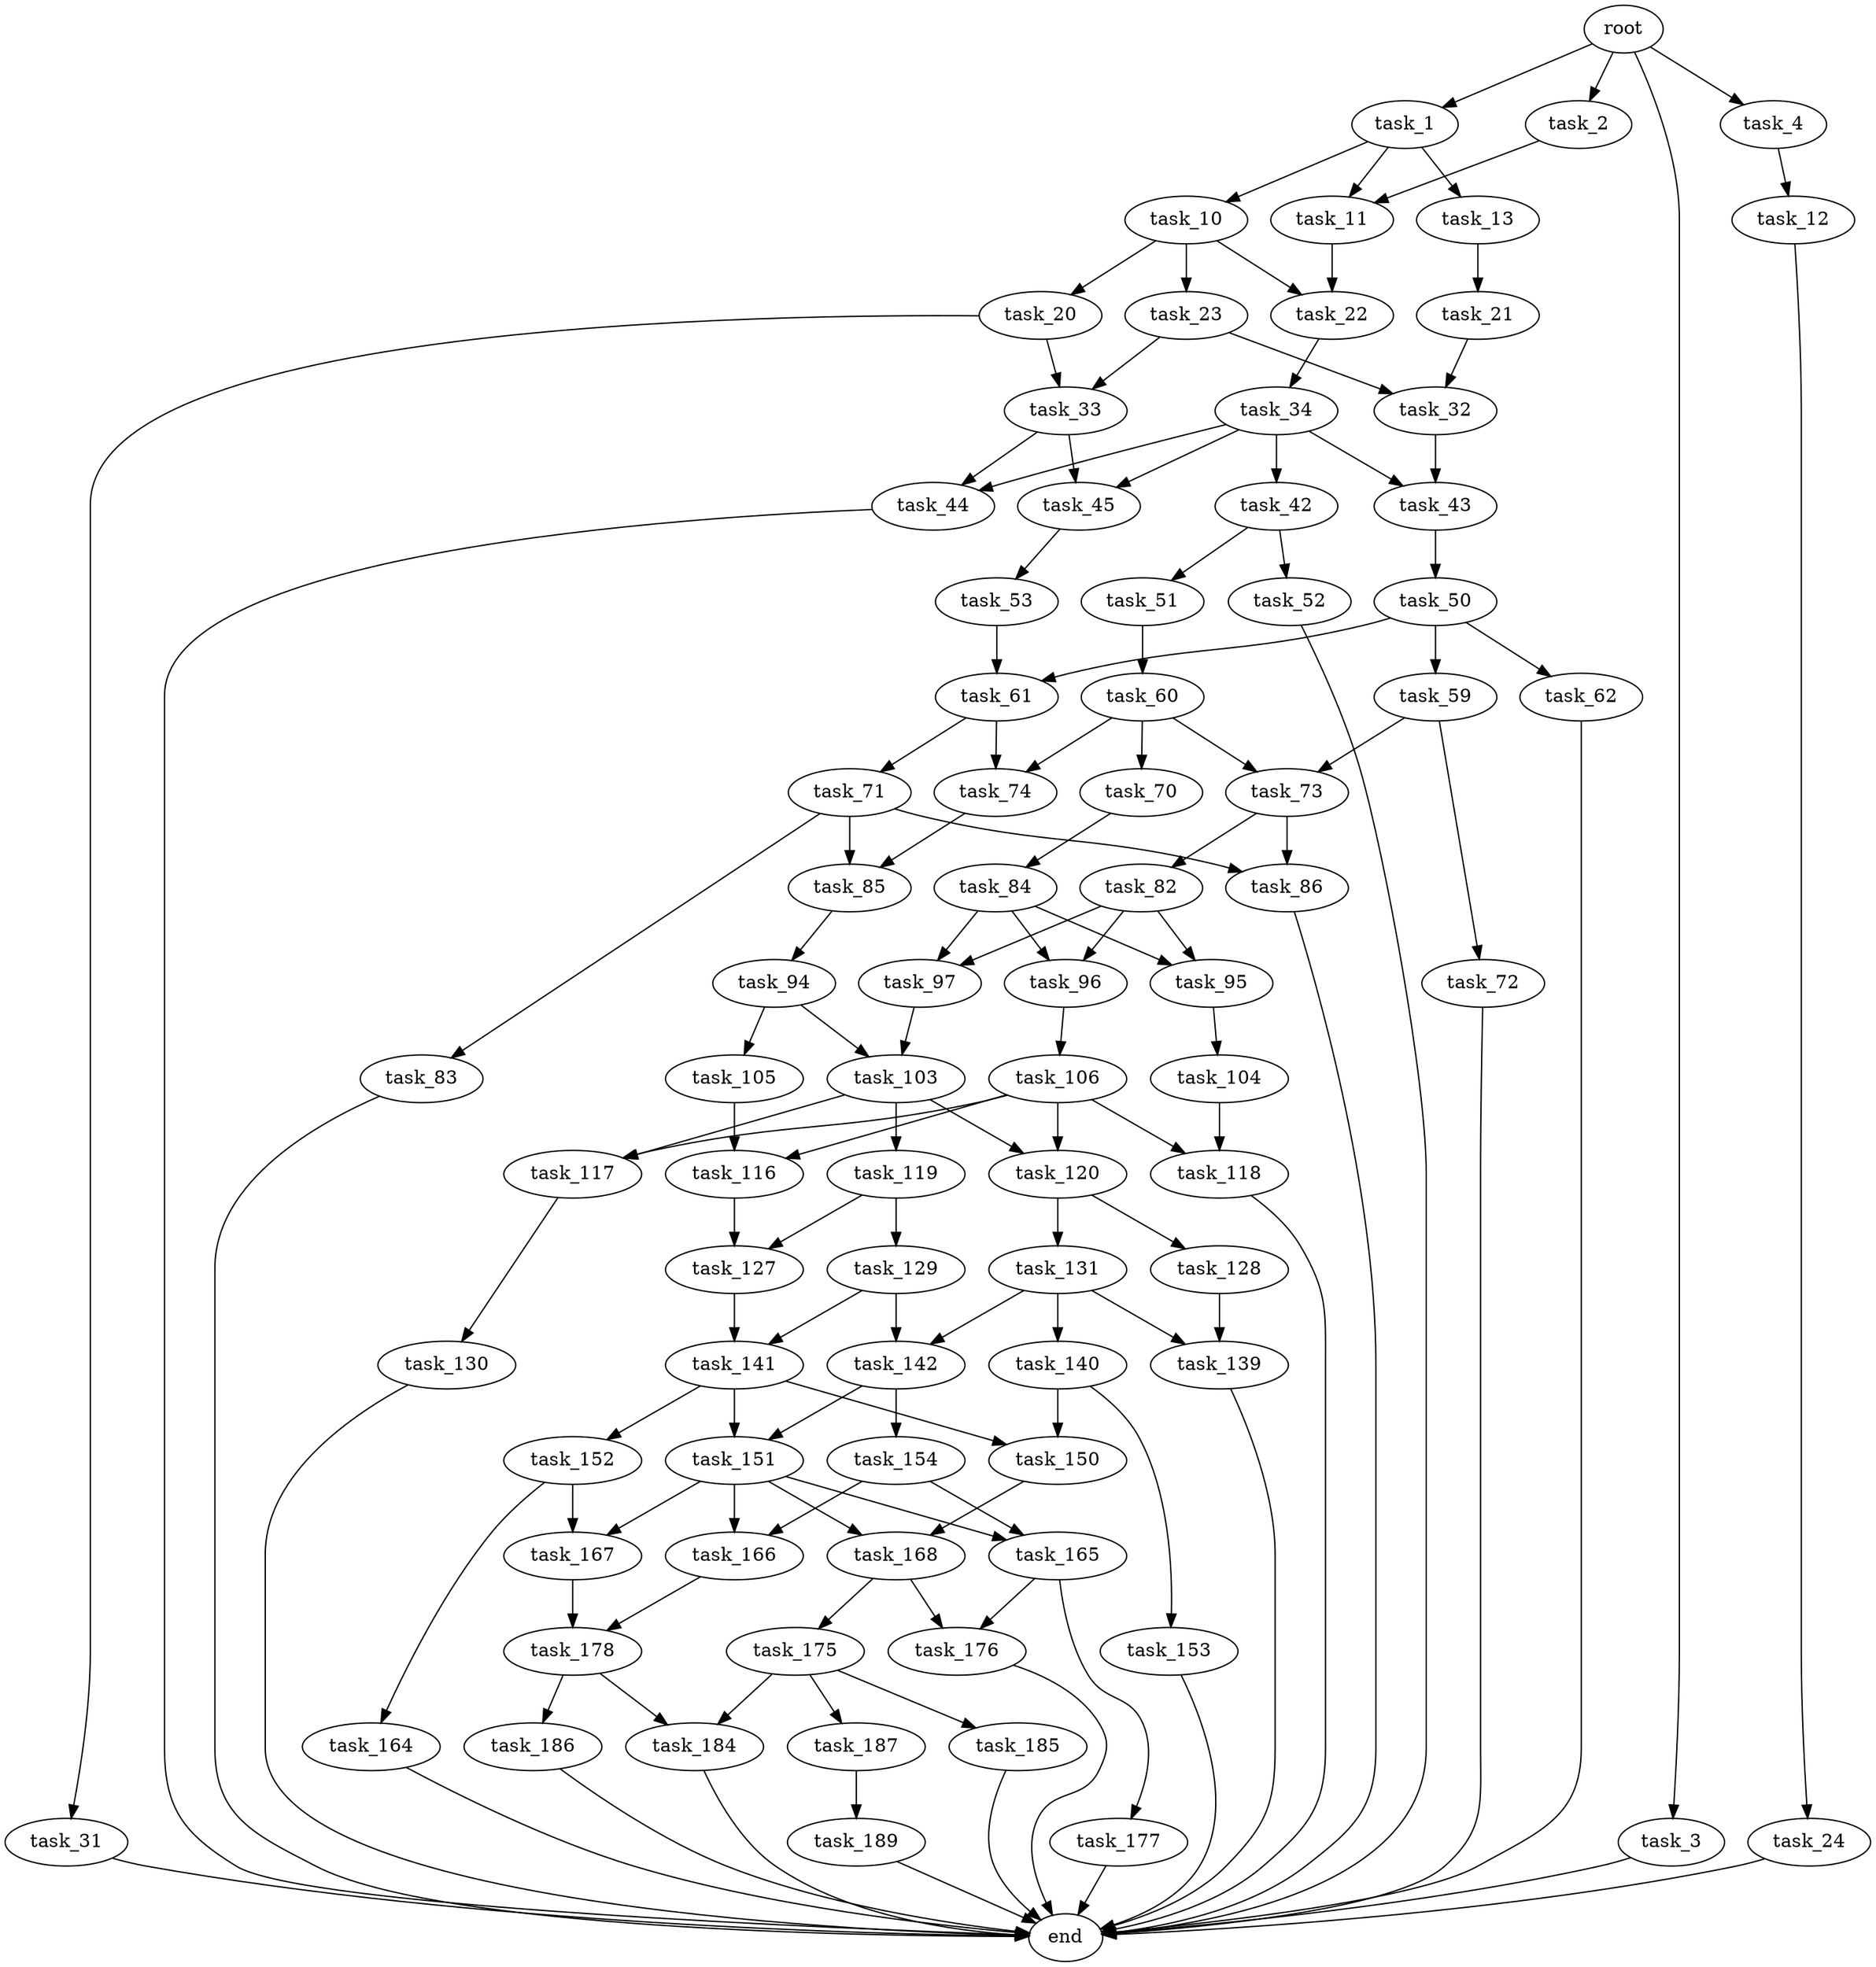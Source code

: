digraph G {
  root [size="0.000000"];
  task_1 [size="8589934592.000000"];
  task_2 [size="6864684622.000000"];
  task_3 [size="286970103.000000"];
  task_4 [size="21816667366.000000"];
  task_10 [size="9162043244.000000"];
  task_11 [size="53978777888.000000"];
  task_13 [size="134217728000.000000"];
  end [size="0.000000"];
  task_12 [size="661522804880.000000"];
  task_20 [size="9031256888.000000"];
  task_22 [size="103580524580.000000"];
  task_23 [size="317847530114.000000"];
  task_24 [size="782757789696.000000"];
  task_21 [size="19903945875.000000"];
  task_31 [size="361947566812.000000"];
  task_33 [size="3281377330.000000"];
  task_32 [size="2318013339.000000"];
  task_34 [size="320825705443.000000"];
  task_43 [size="581188962640.000000"];
  task_44 [size="782757789696.000000"];
  task_45 [size="21611542285.000000"];
  task_42 [size="782757789696.000000"];
  task_51 [size="526253505446.000000"];
  task_52 [size="782757789696.000000"];
  task_50 [size="466424030038.000000"];
  task_53 [size="20245988706.000000"];
  task_59 [size="782757789696.000000"];
  task_61 [size="549755813888.000000"];
  task_62 [size="529501136071.000000"];
  task_60 [size="112695574932.000000"];
  task_72 [size="5885090396.000000"];
  task_73 [size="1161016398.000000"];
  task_70 [size="224157439329.000000"];
  task_74 [size="1073741824000.000000"];
  task_71 [size="9387033766.000000"];
  task_84 [size="25577865148.000000"];
  task_83 [size="330015234889.000000"];
  task_85 [size="368293445632.000000"];
  task_86 [size="992766493997.000000"];
  task_82 [size="8563484701.000000"];
  task_95 [size="68719476736.000000"];
  task_96 [size="231928233984.000000"];
  task_97 [size="28991029248.000000"];
  task_94 [size="782757789696.000000"];
  task_103 [size="231928233984.000000"];
  task_105 [size="42354092921.000000"];
  task_104 [size="42719359862.000000"];
  task_106 [size="549755813888.000000"];
  task_117 [size="115123002620.000000"];
  task_119 [size="368293445632.000000"];
  task_120 [size="782757789696.000000"];
  task_118 [size="8589934592.000000"];
  task_116 [size="1073741824000.000000"];
  task_127 [size="4538917699.000000"];
  task_130 [size="549755813888.000000"];
  task_129 [size="1492932984.000000"];
  task_128 [size="89750291731.000000"];
  task_131 [size="4140693412.000000"];
  task_141 [size="463333478.000000"];
  task_139 [size="1111162981778.000000"];
  task_142 [size="884951898178.000000"];
  task_140 [size="6041799857.000000"];
  task_150 [size="29735796005.000000"];
  task_153 [size="569393407858.000000"];
  task_151 [size="3227686890.000000"];
  task_152 [size="386348363800.000000"];
  task_154 [size="8771675356.000000"];
  task_168 [size="9715304732.000000"];
  task_165 [size="223555688575.000000"];
  task_166 [size="8979297002.000000"];
  task_167 [size="18890582884.000000"];
  task_164 [size="318981270715.000000"];
  task_176 [size="122716197931.000000"];
  task_177 [size="368293445632.000000"];
  task_178 [size="237154685211.000000"];
  task_175 [size="145745574551.000000"];
  task_184 [size="469748513156.000000"];
  task_185 [size="22066040465.000000"];
  task_187 [size="28991029248.000000"];
  task_186 [size="549755813888.000000"];
  task_189 [size="21380114056.000000"];

  root -> task_1 [size="1.000000"];
  root -> task_2 [size="1.000000"];
  root -> task_3 [size="1.000000"];
  root -> task_4 [size="1.000000"];
  task_1 -> task_10 [size="33554432.000000"];
  task_1 -> task_11 [size="33554432.000000"];
  task_1 -> task_13 [size="33554432.000000"];
  task_2 -> task_11 [size="134217728.000000"];
  task_3 -> end [size="1.000000"];
  task_4 -> task_12 [size="838860800.000000"];
  task_10 -> task_20 [size="209715200.000000"];
  task_10 -> task_22 [size="209715200.000000"];
  task_10 -> task_23 [size="209715200.000000"];
  task_11 -> task_22 [size="75497472.000000"];
  task_13 -> task_21 [size="209715200.000000"];
  task_12 -> task_24 [size="411041792.000000"];
  task_20 -> task_31 [size="411041792.000000"];
  task_20 -> task_33 [size="411041792.000000"];
  task_22 -> task_34 [size="75497472.000000"];
  task_23 -> task_32 [size="411041792.000000"];
  task_23 -> task_33 [size="411041792.000000"];
  task_24 -> end [size="1.000000"];
  task_21 -> task_32 [size="33554432.000000"];
  task_31 -> end [size="1.000000"];
  task_33 -> task_44 [size="209715200.000000"];
  task_33 -> task_45 [size="209715200.000000"];
  task_32 -> task_43 [size="209715200.000000"];
  task_34 -> task_42 [size="838860800.000000"];
  task_34 -> task_43 [size="838860800.000000"];
  task_34 -> task_44 [size="838860800.000000"];
  task_34 -> task_45 [size="838860800.000000"];
  task_43 -> task_50 [size="536870912.000000"];
  task_44 -> end [size="1.000000"];
  task_45 -> task_53 [size="33554432.000000"];
  task_42 -> task_51 [size="679477248.000000"];
  task_42 -> task_52 [size="679477248.000000"];
  task_51 -> task_60 [size="679477248.000000"];
  task_52 -> end [size="1.000000"];
  task_50 -> task_59 [size="679477248.000000"];
  task_50 -> task_61 [size="679477248.000000"];
  task_50 -> task_62 [size="679477248.000000"];
  task_53 -> task_61 [size="838860800.000000"];
  task_59 -> task_72 [size="679477248.000000"];
  task_59 -> task_73 [size="679477248.000000"];
  task_61 -> task_71 [size="536870912.000000"];
  task_61 -> task_74 [size="536870912.000000"];
  task_62 -> end [size="1.000000"];
  task_60 -> task_70 [size="134217728.000000"];
  task_60 -> task_73 [size="134217728.000000"];
  task_60 -> task_74 [size="134217728.000000"];
  task_72 -> end [size="1.000000"];
  task_73 -> task_82 [size="33554432.000000"];
  task_73 -> task_86 [size="33554432.000000"];
  task_70 -> task_84 [size="209715200.000000"];
  task_74 -> task_85 [size="838860800.000000"];
  task_71 -> task_83 [size="209715200.000000"];
  task_71 -> task_85 [size="209715200.000000"];
  task_71 -> task_86 [size="209715200.000000"];
  task_84 -> task_95 [size="75497472.000000"];
  task_84 -> task_96 [size="75497472.000000"];
  task_84 -> task_97 [size="75497472.000000"];
  task_83 -> end [size="1.000000"];
  task_85 -> task_94 [size="411041792.000000"];
  task_86 -> end [size="1.000000"];
  task_82 -> task_95 [size="209715200.000000"];
  task_82 -> task_96 [size="209715200.000000"];
  task_82 -> task_97 [size="209715200.000000"];
  task_95 -> task_104 [size="134217728.000000"];
  task_96 -> task_106 [size="301989888.000000"];
  task_97 -> task_103 [size="75497472.000000"];
  task_94 -> task_103 [size="679477248.000000"];
  task_94 -> task_105 [size="679477248.000000"];
  task_103 -> task_117 [size="301989888.000000"];
  task_103 -> task_119 [size="301989888.000000"];
  task_103 -> task_120 [size="301989888.000000"];
  task_105 -> task_116 [size="33554432.000000"];
  task_104 -> task_118 [size="679477248.000000"];
  task_106 -> task_116 [size="536870912.000000"];
  task_106 -> task_117 [size="536870912.000000"];
  task_106 -> task_118 [size="536870912.000000"];
  task_106 -> task_120 [size="536870912.000000"];
  task_117 -> task_130 [size="301989888.000000"];
  task_119 -> task_127 [size="411041792.000000"];
  task_119 -> task_129 [size="411041792.000000"];
  task_120 -> task_128 [size="679477248.000000"];
  task_120 -> task_131 [size="679477248.000000"];
  task_118 -> end [size="1.000000"];
  task_116 -> task_127 [size="838860800.000000"];
  task_127 -> task_141 [size="134217728.000000"];
  task_130 -> end [size="1.000000"];
  task_129 -> task_141 [size="33554432.000000"];
  task_129 -> task_142 [size="33554432.000000"];
  task_128 -> task_139 [size="75497472.000000"];
  task_131 -> task_139 [size="75497472.000000"];
  task_131 -> task_140 [size="75497472.000000"];
  task_131 -> task_142 [size="75497472.000000"];
  task_141 -> task_150 [size="33554432.000000"];
  task_141 -> task_151 [size="33554432.000000"];
  task_141 -> task_152 [size="33554432.000000"];
  task_139 -> end [size="1.000000"];
  task_142 -> task_151 [size="679477248.000000"];
  task_142 -> task_154 [size="679477248.000000"];
  task_140 -> task_150 [size="301989888.000000"];
  task_140 -> task_153 [size="301989888.000000"];
  task_150 -> task_168 [size="679477248.000000"];
  task_153 -> end [size="1.000000"];
  task_151 -> task_165 [size="134217728.000000"];
  task_151 -> task_166 [size="134217728.000000"];
  task_151 -> task_167 [size="134217728.000000"];
  task_151 -> task_168 [size="134217728.000000"];
  task_152 -> task_164 [size="301989888.000000"];
  task_152 -> task_167 [size="301989888.000000"];
  task_154 -> task_165 [size="301989888.000000"];
  task_154 -> task_166 [size="301989888.000000"];
  task_168 -> task_175 [size="209715200.000000"];
  task_168 -> task_176 [size="209715200.000000"];
  task_165 -> task_176 [size="209715200.000000"];
  task_165 -> task_177 [size="209715200.000000"];
  task_166 -> task_178 [size="536870912.000000"];
  task_167 -> task_178 [size="838860800.000000"];
  task_164 -> end [size="1.000000"];
  task_176 -> end [size="1.000000"];
  task_177 -> end [size="1.000000"];
  task_178 -> task_184 [size="301989888.000000"];
  task_178 -> task_186 [size="301989888.000000"];
  task_175 -> task_184 [size="411041792.000000"];
  task_175 -> task_185 [size="411041792.000000"];
  task_175 -> task_187 [size="411041792.000000"];
  task_184 -> end [size="1.000000"];
  task_185 -> end [size="1.000000"];
  task_187 -> task_189 [size="75497472.000000"];
  task_186 -> end [size="1.000000"];
  task_189 -> end [size="1.000000"];
}
